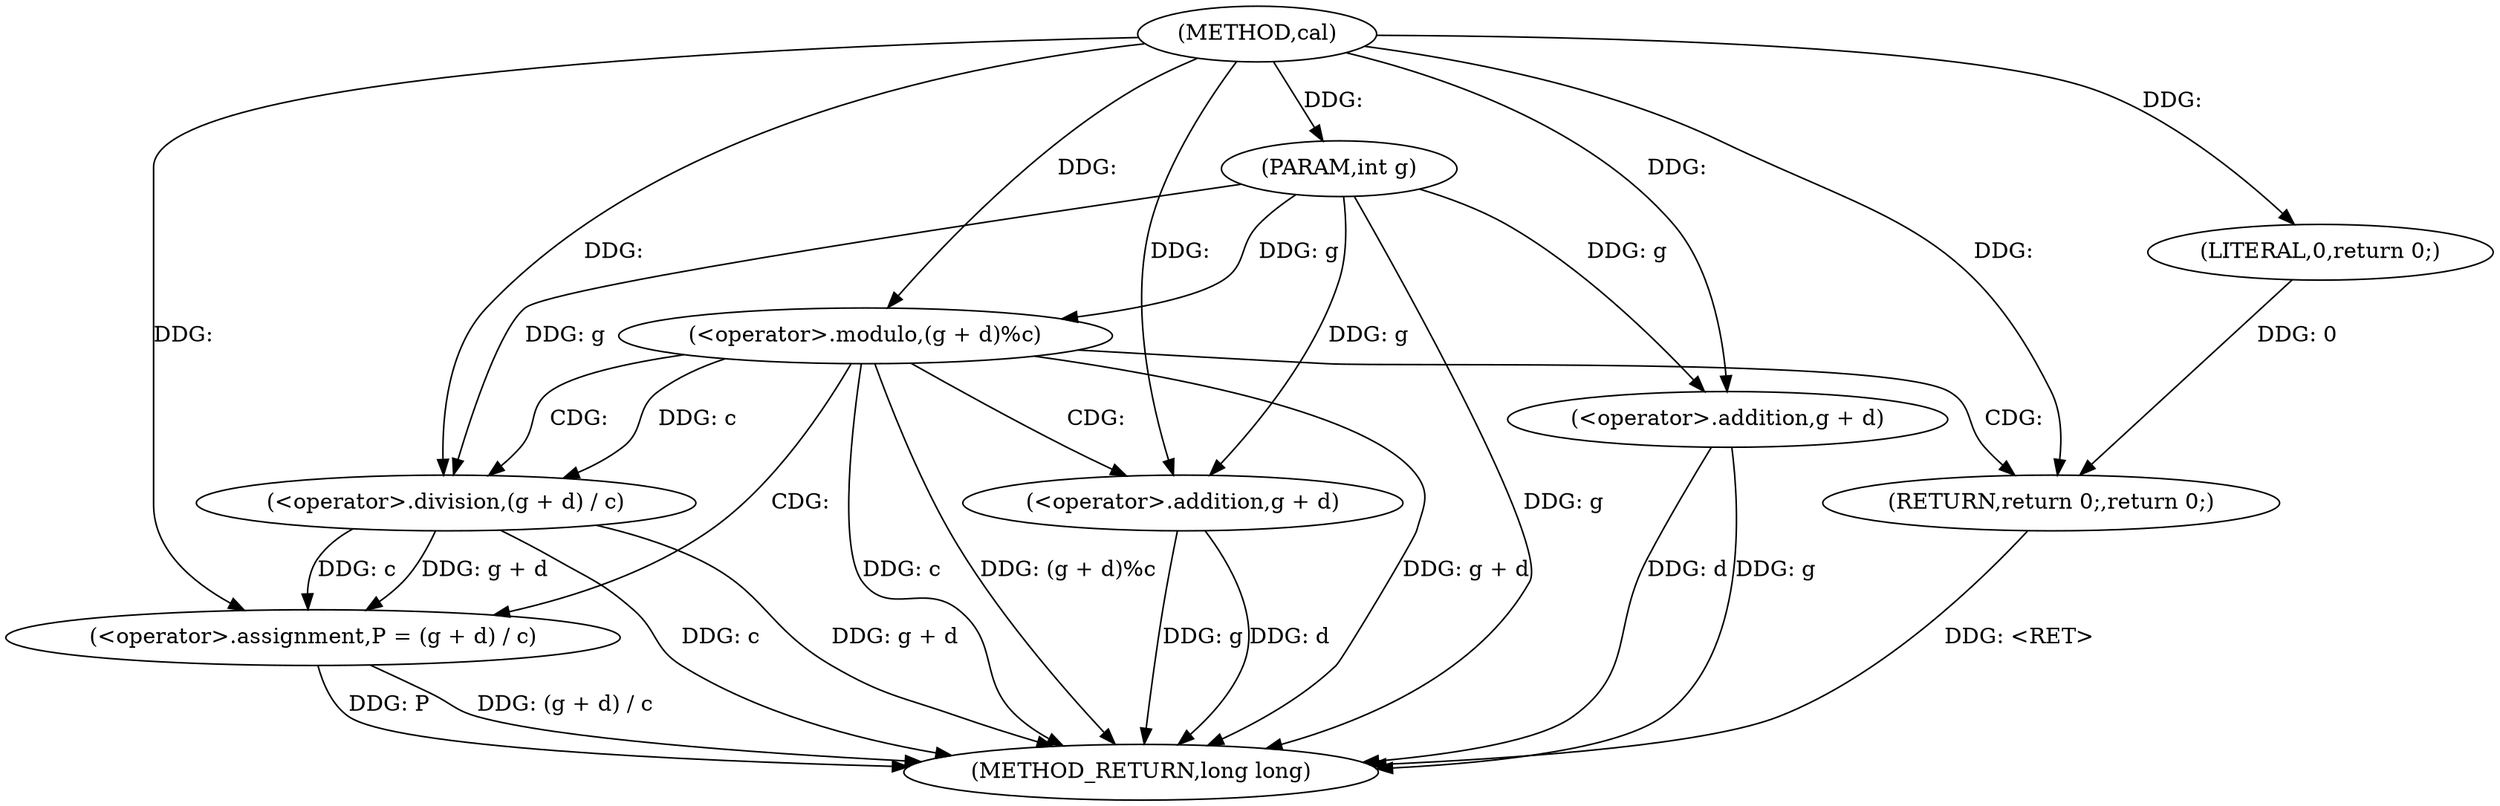 digraph "cal" {  
"1000201" [label = "(METHOD,cal)" ]
"1000220" [label = "(METHOD_RETURN,long long)" ]
"1000202" [label = "(PARAM,int g)" ]
"1000213" [label = "(<operator>.assignment,P = (g + d) / c)" ]
"1000205" [label = "(<operator>.modulo,(g + d)%c)" ]
"1000210" [label = "(RETURN,return 0;,return 0;)" ]
"1000211" [label = "(LITERAL,0,return 0;)" ]
"1000215" [label = "(<operator>.division,(g + d) / c)" ]
"1000206" [label = "(<operator>.addition,g + d)" ]
"1000216" [label = "(<operator>.addition,g + d)" ]
  "1000210" -> "1000220"  [ label = "DDG: <RET>"] 
  "1000202" -> "1000220"  [ label = "DDG: g"] 
  "1000206" -> "1000220"  [ label = "DDG: g"] 
  "1000206" -> "1000220"  [ label = "DDG: d"] 
  "1000205" -> "1000220"  [ label = "DDG: g + d"] 
  "1000205" -> "1000220"  [ label = "DDG: c"] 
  "1000205" -> "1000220"  [ label = "DDG: (g + d)%c"] 
  "1000213" -> "1000220"  [ label = "DDG: P"] 
  "1000216" -> "1000220"  [ label = "DDG: g"] 
  "1000216" -> "1000220"  [ label = "DDG: d"] 
  "1000215" -> "1000220"  [ label = "DDG: g + d"] 
  "1000215" -> "1000220"  [ label = "DDG: c"] 
  "1000213" -> "1000220"  [ label = "DDG: (g + d) / c"] 
  "1000201" -> "1000202"  [ label = "DDG: "] 
  "1000215" -> "1000213"  [ label = "DDG: g + d"] 
  "1000215" -> "1000213"  [ label = "DDG: c"] 
  "1000211" -> "1000210"  [ label = "DDG: 0"] 
  "1000201" -> "1000210"  [ label = "DDG: "] 
  "1000201" -> "1000213"  [ label = "DDG: "] 
  "1000202" -> "1000205"  [ label = "DDG: g"] 
  "1000201" -> "1000205"  [ label = "DDG: "] 
  "1000201" -> "1000211"  [ label = "DDG: "] 
  "1000201" -> "1000215"  [ label = "DDG: "] 
  "1000202" -> "1000215"  [ label = "DDG: g"] 
  "1000205" -> "1000215"  [ label = "DDG: c"] 
  "1000202" -> "1000206"  [ label = "DDG: g"] 
  "1000201" -> "1000206"  [ label = "DDG: "] 
  "1000202" -> "1000216"  [ label = "DDG: g"] 
  "1000201" -> "1000216"  [ label = "DDG: "] 
  "1000205" -> "1000210"  [ label = "CDG: "] 
  "1000205" -> "1000215"  [ label = "CDG: "] 
  "1000205" -> "1000216"  [ label = "CDG: "] 
  "1000205" -> "1000213"  [ label = "CDG: "] 
}
